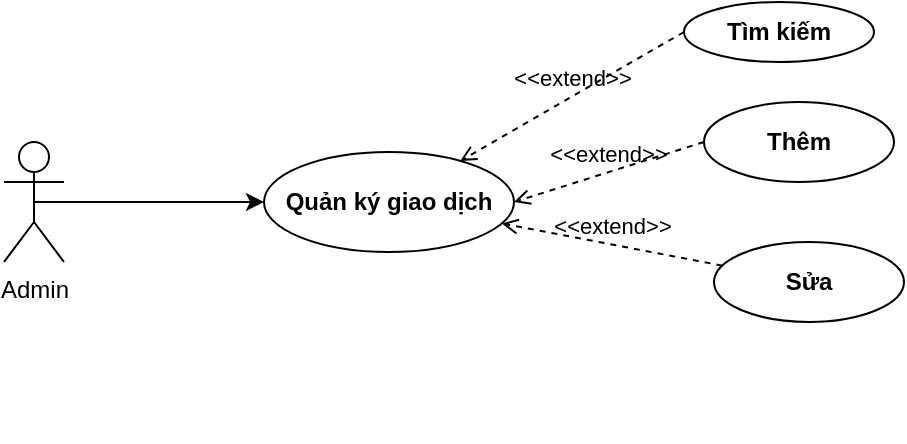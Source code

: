 <mxfile>
    <diagram id="Q7fBMwyBhKU_dks2ypbH" name="Page-1">
        <mxGraphModel dx="686" dy="404" grid="1" gridSize="10" guides="1" tooltips="1" connect="1" arrows="1" fold="1" page="1" pageScale="1" pageWidth="850" pageHeight="1100" math="0" shadow="0">
            <root>
                <mxCell id="0"/>
                <mxCell id="1" parent="0"/>
                <mxCell id="2" value="" style="group" parent="1" vertex="1" connectable="0">
                    <mxGeometry x="90" y="170" width="450" height="220" as="geometry"/>
                </mxCell>
                <mxCell id="3" value="Admin" style="shape=umlActor;verticalLabelPosition=bottom;verticalAlign=top;html=1;outlineConnect=0;" parent="2" vertex="1">
                    <mxGeometry y="70" width="30" height="60" as="geometry"/>
                </mxCell>
                <mxCell id="4" value="Quản ký giao dịch" style="ellipse;whiteSpace=wrap;html=1;fontStyle=1" parent="2" vertex="1">
                    <mxGeometry x="130" y="75" width="125" height="50" as="geometry"/>
                </mxCell>
                <mxCell id="5" value="" style="endArrow=classic;html=1;exitX=0.5;exitY=0.5;exitDx=0;exitDy=0;exitPerimeter=0;" parent="2" source="3" target="4" edge="1">
                    <mxGeometry width="50" height="50" relative="1" as="geometry">
                        <mxPoint x="240" y="70" as="sourcePoint"/>
                        <mxPoint x="290" y="20" as="targetPoint"/>
                    </mxGeometry>
                </mxCell>
                <mxCell id="6" value="Tìm kiếm" style="ellipse;whiteSpace=wrap;html=1;fontStyle=1" parent="2" vertex="1">
                    <mxGeometry x="340" width="95" height="30" as="geometry"/>
                </mxCell>
                <mxCell id="8" value="Sửa" style="ellipse;whiteSpace=wrap;html=1;fontStyle=1" parent="2" vertex="1">
                    <mxGeometry x="355" y="120" width="95" height="40" as="geometry"/>
                </mxCell>
                <mxCell id="9" value="Thêm" style="ellipse;whiteSpace=wrap;html=1;fontStyle=1" parent="2" vertex="1">
                    <mxGeometry x="350" y="50" width="95" height="40" as="geometry"/>
                </mxCell>
                <mxCell id="10" value="&amp;lt;&amp;lt;extend&amp;gt;&amp;gt;" style="html=1;verticalAlign=bottom;labelBackgroundColor=none;endArrow=open;endFill=0;dashed=1;exitX=0;exitY=0.5;exitDx=0;exitDy=0;" parent="2" source="6" target="4" edge="1">
                    <mxGeometry width="160" relative="1" as="geometry">
                        <mxPoint x="190" y="50" as="sourcePoint"/>
                        <mxPoint x="350" y="50" as="targetPoint"/>
                    </mxGeometry>
                </mxCell>
                <mxCell id="11" value="&amp;lt;&amp;lt;extend&amp;gt;&amp;gt;" style="html=1;verticalAlign=bottom;labelBackgroundColor=none;endArrow=open;endFill=0;dashed=1;entryX=1;entryY=0.5;entryDx=0;entryDy=0;exitX=0;exitY=0.5;exitDx=0;exitDy=0;" parent="2" source="9" target="4" edge="1">
                    <mxGeometry width="160" relative="1" as="geometry">
                        <mxPoint x="360" y="70" as="sourcePoint"/>
                        <mxPoint x="240" y="90" as="targetPoint"/>
                    </mxGeometry>
                </mxCell>
                <mxCell id="12" value="&amp;lt;&amp;lt;extend&amp;gt;&amp;gt;" style="html=1;verticalAlign=bottom;labelBackgroundColor=none;endArrow=open;endFill=0;dashed=1;" parent="2" source="8" target="4" edge="1">
                    <mxGeometry width="160" relative="1" as="geometry">
                        <mxPoint x="360" y="140" as="sourcePoint"/>
                        <mxPoint x="265" y="110" as="targetPoint"/>
                    </mxGeometry>
                </mxCell>
            </root>
        </mxGraphModel>
    </diagram>
</mxfile>